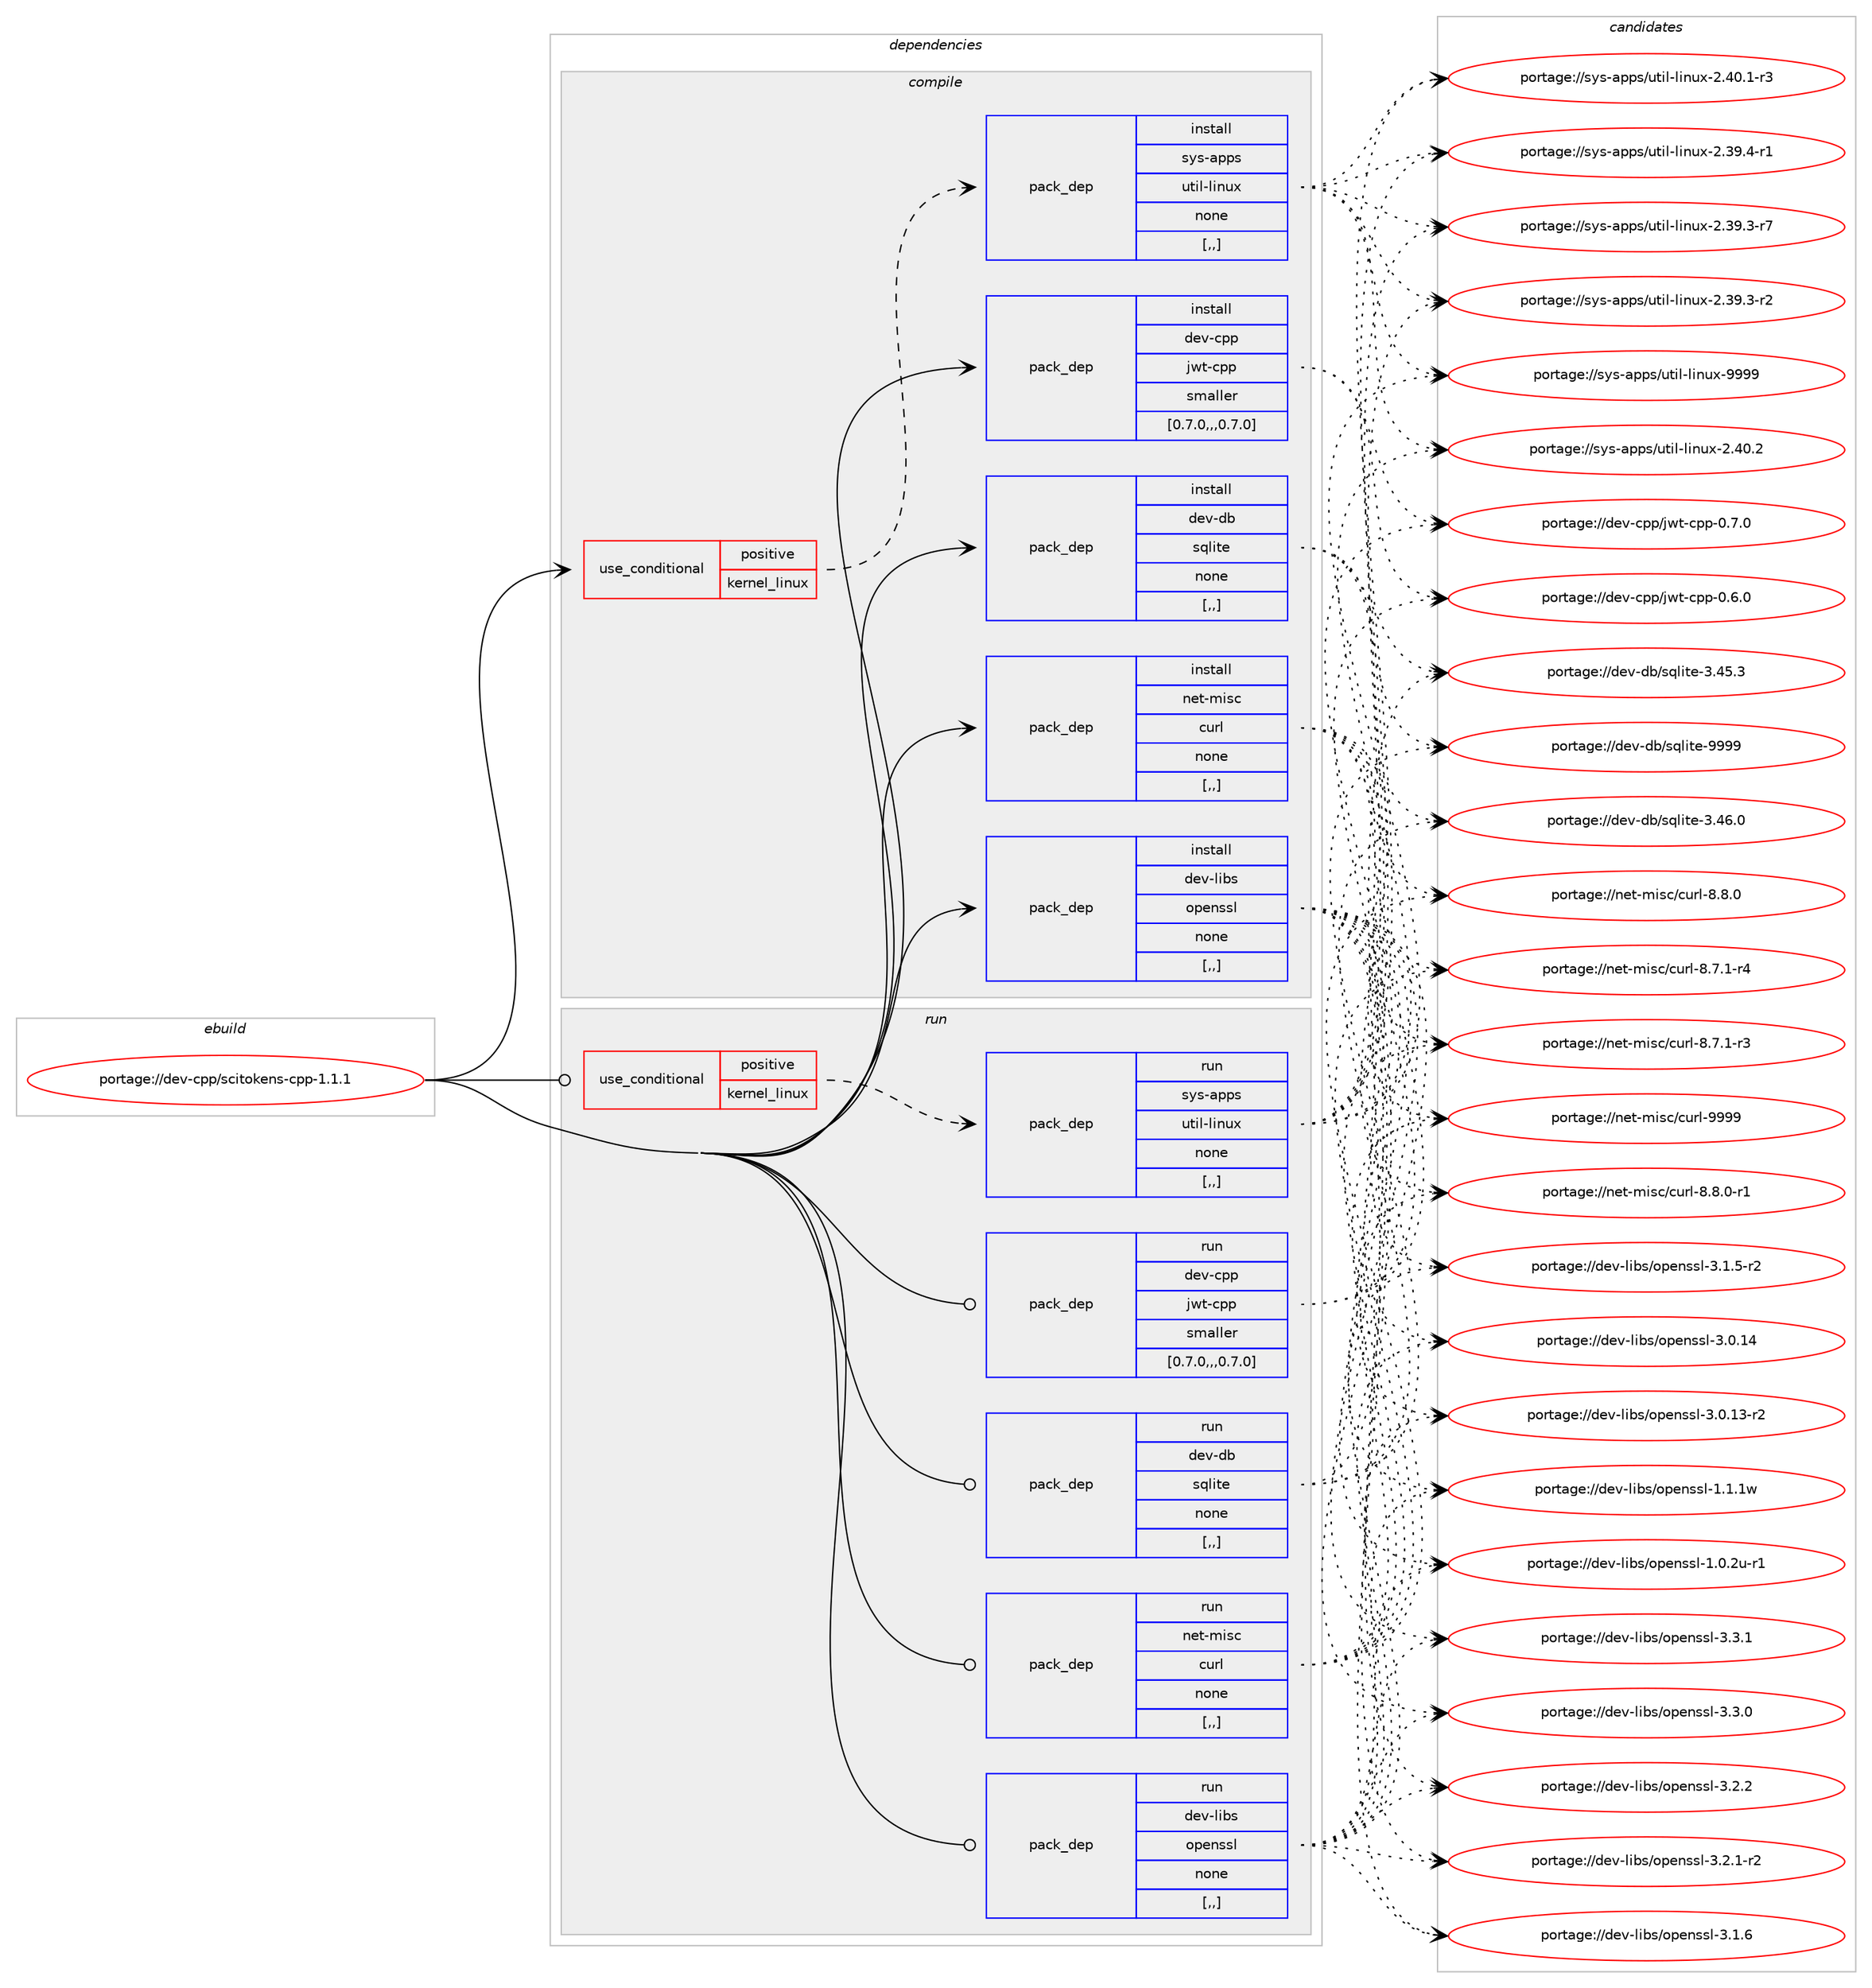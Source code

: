 digraph prolog {

# *************
# Graph options
# *************

newrank=true;
concentrate=true;
compound=true;
graph [rankdir=LR,fontname=Helvetica,fontsize=10,ranksep=1.5];#, ranksep=2.5, nodesep=0.2];
edge  [arrowhead=vee];
node  [fontname=Helvetica,fontsize=10];

# **********
# The ebuild
# **********

subgraph cluster_leftcol {
color=gray;
label=<<i>ebuild</i>>;
id [label="portage://dev-cpp/scitokens-cpp-1.1.1", color=red, width=4, href="../dev-cpp/scitokens-cpp-1.1.1.svg"];
}

# ****************
# The dependencies
# ****************

subgraph cluster_midcol {
color=gray;
label=<<i>dependencies</i>>;
subgraph cluster_compile {
fillcolor="#eeeeee";
style=filled;
label=<<i>compile</i>>;
subgraph cond17121 {
dependency65700 [label=<<TABLE BORDER="0" CELLBORDER="1" CELLSPACING="0" CELLPADDING="4"><TR><TD ROWSPAN="3" CELLPADDING="10">use_conditional</TD></TR><TR><TD>positive</TD></TR><TR><TD>kernel_linux</TD></TR></TABLE>>, shape=none, color=red];
subgraph pack47658 {
dependency65701 [label=<<TABLE BORDER="0" CELLBORDER="1" CELLSPACING="0" CELLPADDING="4" WIDTH="220"><TR><TD ROWSPAN="6" CELLPADDING="30">pack_dep</TD></TR><TR><TD WIDTH="110">install</TD></TR><TR><TD>sys-apps</TD></TR><TR><TD>util-linux</TD></TR><TR><TD>none</TD></TR><TR><TD>[,,]</TD></TR></TABLE>>, shape=none, color=blue];
}
dependency65700:e -> dependency65701:w [weight=20,style="dashed",arrowhead="vee"];
}
id:e -> dependency65700:w [weight=20,style="solid",arrowhead="vee"];
subgraph pack47659 {
dependency65702 [label=<<TABLE BORDER="0" CELLBORDER="1" CELLSPACING="0" CELLPADDING="4" WIDTH="220"><TR><TD ROWSPAN="6" CELLPADDING="30">pack_dep</TD></TR><TR><TD WIDTH="110">install</TD></TR><TR><TD>dev-cpp</TD></TR><TR><TD>jwt-cpp</TD></TR><TR><TD>smaller</TD></TR><TR><TD>[0.7.0,,,0.7.0]</TD></TR></TABLE>>, shape=none, color=blue];
}
id:e -> dependency65702:w [weight=20,style="solid",arrowhead="vee"];
subgraph pack47660 {
dependency65703 [label=<<TABLE BORDER="0" CELLBORDER="1" CELLSPACING="0" CELLPADDING="4" WIDTH="220"><TR><TD ROWSPAN="6" CELLPADDING="30">pack_dep</TD></TR><TR><TD WIDTH="110">install</TD></TR><TR><TD>dev-db</TD></TR><TR><TD>sqlite</TD></TR><TR><TD>none</TD></TR><TR><TD>[,,]</TD></TR></TABLE>>, shape=none, color=blue];
}
id:e -> dependency65703:w [weight=20,style="solid",arrowhead="vee"];
subgraph pack47661 {
dependency65704 [label=<<TABLE BORDER="0" CELLBORDER="1" CELLSPACING="0" CELLPADDING="4" WIDTH="220"><TR><TD ROWSPAN="6" CELLPADDING="30">pack_dep</TD></TR><TR><TD WIDTH="110">install</TD></TR><TR><TD>dev-libs</TD></TR><TR><TD>openssl</TD></TR><TR><TD>none</TD></TR><TR><TD>[,,]</TD></TR></TABLE>>, shape=none, color=blue];
}
id:e -> dependency65704:w [weight=20,style="solid",arrowhead="vee"];
subgraph pack47662 {
dependency65705 [label=<<TABLE BORDER="0" CELLBORDER="1" CELLSPACING="0" CELLPADDING="4" WIDTH="220"><TR><TD ROWSPAN="6" CELLPADDING="30">pack_dep</TD></TR><TR><TD WIDTH="110">install</TD></TR><TR><TD>net-misc</TD></TR><TR><TD>curl</TD></TR><TR><TD>none</TD></TR><TR><TD>[,,]</TD></TR></TABLE>>, shape=none, color=blue];
}
id:e -> dependency65705:w [weight=20,style="solid",arrowhead="vee"];
}
subgraph cluster_compileandrun {
fillcolor="#eeeeee";
style=filled;
label=<<i>compile and run</i>>;
}
subgraph cluster_run {
fillcolor="#eeeeee";
style=filled;
label=<<i>run</i>>;
subgraph cond17122 {
dependency65706 [label=<<TABLE BORDER="0" CELLBORDER="1" CELLSPACING="0" CELLPADDING="4"><TR><TD ROWSPAN="3" CELLPADDING="10">use_conditional</TD></TR><TR><TD>positive</TD></TR><TR><TD>kernel_linux</TD></TR></TABLE>>, shape=none, color=red];
subgraph pack47663 {
dependency65707 [label=<<TABLE BORDER="0" CELLBORDER="1" CELLSPACING="0" CELLPADDING="4" WIDTH="220"><TR><TD ROWSPAN="6" CELLPADDING="30">pack_dep</TD></TR><TR><TD WIDTH="110">run</TD></TR><TR><TD>sys-apps</TD></TR><TR><TD>util-linux</TD></TR><TR><TD>none</TD></TR><TR><TD>[,,]</TD></TR></TABLE>>, shape=none, color=blue];
}
dependency65706:e -> dependency65707:w [weight=20,style="dashed",arrowhead="vee"];
}
id:e -> dependency65706:w [weight=20,style="solid",arrowhead="odot"];
subgraph pack47664 {
dependency65708 [label=<<TABLE BORDER="0" CELLBORDER="1" CELLSPACING="0" CELLPADDING="4" WIDTH="220"><TR><TD ROWSPAN="6" CELLPADDING="30">pack_dep</TD></TR><TR><TD WIDTH="110">run</TD></TR><TR><TD>dev-cpp</TD></TR><TR><TD>jwt-cpp</TD></TR><TR><TD>smaller</TD></TR><TR><TD>[0.7.0,,,0.7.0]</TD></TR></TABLE>>, shape=none, color=blue];
}
id:e -> dependency65708:w [weight=20,style="solid",arrowhead="odot"];
subgraph pack47665 {
dependency65709 [label=<<TABLE BORDER="0" CELLBORDER="1" CELLSPACING="0" CELLPADDING="4" WIDTH="220"><TR><TD ROWSPAN="6" CELLPADDING="30">pack_dep</TD></TR><TR><TD WIDTH="110">run</TD></TR><TR><TD>dev-db</TD></TR><TR><TD>sqlite</TD></TR><TR><TD>none</TD></TR><TR><TD>[,,]</TD></TR></TABLE>>, shape=none, color=blue];
}
id:e -> dependency65709:w [weight=20,style="solid",arrowhead="odot"];
subgraph pack47666 {
dependency65710 [label=<<TABLE BORDER="0" CELLBORDER="1" CELLSPACING="0" CELLPADDING="4" WIDTH="220"><TR><TD ROWSPAN="6" CELLPADDING="30">pack_dep</TD></TR><TR><TD WIDTH="110">run</TD></TR><TR><TD>dev-libs</TD></TR><TR><TD>openssl</TD></TR><TR><TD>none</TD></TR><TR><TD>[,,]</TD></TR></TABLE>>, shape=none, color=blue];
}
id:e -> dependency65710:w [weight=20,style="solid",arrowhead="odot"];
subgraph pack47667 {
dependency65711 [label=<<TABLE BORDER="0" CELLBORDER="1" CELLSPACING="0" CELLPADDING="4" WIDTH="220"><TR><TD ROWSPAN="6" CELLPADDING="30">pack_dep</TD></TR><TR><TD WIDTH="110">run</TD></TR><TR><TD>net-misc</TD></TR><TR><TD>curl</TD></TR><TR><TD>none</TD></TR><TR><TD>[,,]</TD></TR></TABLE>>, shape=none, color=blue];
}
id:e -> dependency65711:w [weight=20,style="solid",arrowhead="odot"];
}
}

# **************
# The candidates
# **************

subgraph cluster_choices {
rank=same;
color=gray;
label=<<i>candidates</i>>;

subgraph choice47658 {
color=black;
nodesep=1;
choice115121115459711211211547117116105108451081051101171204557575757 [label="portage://sys-apps/util-linux-9999", color=red, width=4,href="../sys-apps/util-linux-9999.svg"];
choice1151211154597112112115471171161051084510810511011712045504652484650 [label="portage://sys-apps/util-linux-2.40.2", color=red, width=4,href="../sys-apps/util-linux-2.40.2.svg"];
choice11512111545971121121154711711610510845108105110117120455046524846494511451 [label="portage://sys-apps/util-linux-2.40.1-r3", color=red, width=4,href="../sys-apps/util-linux-2.40.1-r3.svg"];
choice11512111545971121121154711711610510845108105110117120455046515746524511449 [label="portage://sys-apps/util-linux-2.39.4-r1", color=red, width=4,href="../sys-apps/util-linux-2.39.4-r1.svg"];
choice11512111545971121121154711711610510845108105110117120455046515746514511455 [label="portage://sys-apps/util-linux-2.39.3-r7", color=red, width=4,href="../sys-apps/util-linux-2.39.3-r7.svg"];
choice11512111545971121121154711711610510845108105110117120455046515746514511450 [label="portage://sys-apps/util-linux-2.39.3-r2", color=red, width=4,href="../sys-apps/util-linux-2.39.3-r2.svg"];
dependency65701:e -> choice115121115459711211211547117116105108451081051101171204557575757:w [style=dotted,weight="100"];
dependency65701:e -> choice1151211154597112112115471171161051084510810511011712045504652484650:w [style=dotted,weight="100"];
dependency65701:e -> choice11512111545971121121154711711610510845108105110117120455046524846494511451:w [style=dotted,weight="100"];
dependency65701:e -> choice11512111545971121121154711711610510845108105110117120455046515746524511449:w [style=dotted,weight="100"];
dependency65701:e -> choice11512111545971121121154711711610510845108105110117120455046515746514511455:w [style=dotted,weight="100"];
dependency65701:e -> choice11512111545971121121154711711610510845108105110117120455046515746514511450:w [style=dotted,weight="100"];
}
subgraph choice47659 {
color=black;
nodesep=1;
choice1001011184599112112471061191164599112112454846554648 [label="portage://dev-cpp/jwt-cpp-0.7.0", color=red, width=4,href="../dev-cpp/jwt-cpp-0.7.0.svg"];
choice1001011184599112112471061191164599112112454846544648 [label="portage://dev-cpp/jwt-cpp-0.6.0", color=red, width=4,href="../dev-cpp/jwt-cpp-0.6.0.svg"];
dependency65702:e -> choice1001011184599112112471061191164599112112454846554648:w [style=dotted,weight="100"];
dependency65702:e -> choice1001011184599112112471061191164599112112454846544648:w [style=dotted,weight="100"];
}
subgraph choice47660 {
color=black;
nodesep=1;
choice1001011184510098471151131081051161014557575757 [label="portage://dev-db/sqlite-9999", color=red, width=4,href="../dev-db/sqlite-9999.svg"];
choice10010111845100984711511310810511610145514652544648 [label="portage://dev-db/sqlite-3.46.0", color=red, width=4,href="../dev-db/sqlite-3.46.0.svg"];
choice10010111845100984711511310810511610145514652534651 [label="portage://dev-db/sqlite-3.45.3", color=red, width=4,href="../dev-db/sqlite-3.45.3.svg"];
dependency65703:e -> choice1001011184510098471151131081051161014557575757:w [style=dotted,weight="100"];
dependency65703:e -> choice10010111845100984711511310810511610145514652544648:w [style=dotted,weight="100"];
dependency65703:e -> choice10010111845100984711511310810511610145514652534651:w [style=dotted,weight="100"];
}
subgraph choice47661 {
color=black;
nodesep=1;
choice100101118451081059811547111112101110115115108455146514649 [label="portage://dev-libs/openssl-3.3.1", color=red, width=4,href="../dev-libs/openssl-3.3.1.svg"];
choice100101118451081059811547111112101110115115108455146514648 [label="portage://dev-libs/openssl-3.3.0", color=red, width=4,href="../dev-libs/openssl-3.3.0.svg"];
choice100101118451081059811547111112101110115115108455146504650 [label="portage://dev-libs/openssl-3.2.2", color=red, width=4,href="../dev-libs/openssl-3.2.2.svg"];
choice1001011184510810598115471111121011101151151084551465046494511450 [label="portage://dev-libs/openssl-3.2.1-r2", color=red, width=4,href="../dev-libs/openssl-3.2.1-r2.svg"];
choice100101118451081059811547111112101110115115108455146494654 [label="portage://dev-libs/openssl-3.1.6", color=red, width=4,href="../dev-libs/openssl-3.1.6.svg"];
choice1001011184510810598115471111121011101151151084551464946534511450 [label="portage://dev-libs/openssl-3.1.5-r2", color=red, width=4,href="../dev-libs/openssl-3.1.5-r2.svg"];
choice10010111845108105981154711111210111011511510845514648464952 [label="portage://dev-libs/openssl-3.0.14", color=red, width=4,href="../dev-libs/openssl-3.0.14.svg"];
choice100101118451081059811547111112101110115115108455146484649514511450 [label="portage://dev-libs/openssl-3.0.13-r2", color=red, width=4,href="../dev-libs/openssl-3.0.13-r2.svg"];
choice100101118451081059811547111112101110115115108454946494649119 [label="portage://dev-libs/openssl-1.1.1w", color=red, width=4,href="../dev-libs/openssl-1.1.1w.svg"];
choice1001011184510810598115471111121011101151151084549464846501174511449 [label="portage://dev-libs/openssl-1.0.2u-r1", color=red, width=4,href="../dev-libs/openssl-1.0.2u-r1.svg"];
dependency65704:e -> choice100101118451081059811547111112101110115115108455146514649:w [style=dotted,weight="100"];
dependency65704:e -> choice100101118451081059811547111112101110115115108455146514648:w [style=dotted,weight="100"];
dependency65704:e -> choice100101118451081059811547111112101110115115108455146504650:w [style=dotted,weight="100"];
dependency65704:e -> choice1001011184510810598115471111121011101151151084551465046494511450:w [style=dotted,weight="100"];
dependency65704:e -> choice100101118451081059811547111112101110115115108455146494654:w [style=dotted,weight="100"];
dependency65704:e -> choice1001011184510810598115471111121011101151151084551464946534511450:w [style=dotted,weight="100"];
dependency65704:e -> choice10010111845108105981154711111210111011511510845514648464952:w [style=dotted,weight="100"];
dependency65704:e -> choice100101118451081059811547111112101110115115108455146484649514511450:w [style=dotted,weight="100"];
dependency65704:e -> choice100101118451081059811547111112101110115115108454946494649119:w [style=dotted,weight="100"];
dependency65704:e -> choice1001011184510810598115471111121011101151151084549464846501174511449:w [style=dotted,weight="100"];
}
subgraph choice47662 {
color=black;
nodesep=1;
choice110101116451091051159947991171141084557575757 [label="portage://net-misc/curl-9999", color=red, width=4,href="../net-misc/curl-9999.svg"];
choice110101116451091051159947991171141084556465646484511449 [label="portage://net-misc/curl-8.8.0-r1", color=red, width=4,href="../net-misc/curl-8.8.0-r1.svg"];
choice11010111645109105115994799117114108455646564648 [label="portage://net-misc/curl-8.8.0", color=red, width=4,href="../net-misc/curl-8.8.0.svg"];
choice110101116451091051159947991171141084556465546494511452 [label="portage://net-misc/curl-8.7.1-r4", color=red, width=4,href="../net-misc/curl-8.7.1-r4.svg"];
choice110101116451091051159947991171141084556465546494511451 [label="portage://net-misc/curl-8.7.1-r3", color=red, width=4,href="../net-misc/curl-8.7.1-r3.svg"];
dependency65705:e -> choice110101116451091051159947991171141084557575757:w [style=dotted,weight="100"];
dependency65705:e -> choice110101116451091051159947991171141084556465646484511449:w [style=dotted,weight="100"];
dependency65705:e -> choice11010111645109105115994799117114108455646564648:w [style=dotted,weight="100"];
dependency65705:e -> choice110101116451091051159947991171141084556465546494511452:w [style=dotted,weight="100"];
dependency65705:e -> choice110101116451091051159947991171141084556465546494511451:w [style=dotted,weight="100"];
}
subgraph choice47663 {
color=black;
nodesep=1;
choice115121115459711211211547117116105108451081051101171204557575757 [label="portage://sys-apps/util-linux-9999", color=red, width=4,href="../sys-apps/util-linux-9999.svg"];
choice1151211154597112112115471171161051084510810511011712045504652484650 [label="portage://sys-apps/util-linux-2.40.2", color=red, width=4,href="../sys-apps/util-linux-2.40.2.svg"];
choice11512111545971121121154711711610510845108105110117120455046524846494511451 [label="portage://sys-apps/util-linux-2.40.1-r3", color=red, width=4,href="../sys-apps/util-linux-2.40.1-r3.svg"];
choice11512111545971121121154711711610510845108105110117120455046515746524511449 [label="portage://sys-apps/util-linux-2.39.4-r1", color=red, width=4,href="../sys-apps/util-linux-2.39.4-r1.svg"];
choice11512111545971121121154711711610510845108105110117120455046515746514511455 [label="portage://sys-apps/util-linux-2.39.3-r7", color=red, width=4,href="../sys-apps/util-linux-2.39.3-r7.svg"];
choice11512111545971121121154711711610510845108105110117120455046515746514511450 [label="portage://sys-apps/util-linux-2.39.3-r2", color=red, width=4,href="../sys-apps/util-linux-2.39.3-r2.svg"];
dependency65707:e -> choice115121115459711211211547117116105108451081051101171204557575757:w [style=dotted,weight="100"];
dependency65707:e -> choice1151211154597112112115471171161051084510810511011712045504652484650:w [style=dotted,weight="100"];
dependency65707:e -> choice11512111545971121121154711711610510845108105110117120455046524846494511451:w [style=dotted,weight="100"];
dependency65707:e -> choice11512111545971121121154711711610510845108105110117120455046515746524511449:w [style=dotted,weight="100"];
dependency65707:e -> choice11512111545971121121154711711610510845108105110117120455046515746514511455:w [style=dotted,weight="100"];
dependency65707:e -> choice11512111545971121121154711711610510845108105110117120455046515746514511450:w [style=dotted,weight="100"];
}
subgraph choice47664 {
color=black;
nodesep=1;
choice1001011184599112112471061191164599112112454846554648 [label="portage://dev-cpp/jwt-cpp-0.7.0", color=red, width=4,href="../dev-cpp/jwt-cpp-0.7.0.svg"];
choice1001011184599112112471061191164599112112454846544648 [label="portage://dev-cpp/jwt-cpp-0.6.0", color=red, width=4,href="../dev-cpp/jwt-cpp-0.6.0.svg"];
dependency65708:e -> choice1001011184599112112471061191164599112112454846554648:w [style=dotted,weight="100"];
dependency65708:e -> choice1001011184599112112471061191164599112112454846544648:w [style=dotted,weight="100"];
}
subgraph choice47665 {
color=black;
nodesep=1;
choice1001011184510098471151131081051161014557575757 [label="portage://dev-db/sqlite-9999", color=red, width=4,href="../dev-db/sqlite-9999.svg"];
choice10010111845100984711511310810511610145514652544648 [label="portage://dev-db/sqlite-3.46.0", color=red, width=4,href="../dev-db/sqlite-3.46.0.svg"];
choice10010111845100984711511310810511610145514652534651 [label="portage://dev-db/sqlite-3.45.3", color=red, width=4,href="../dev-db/sqlite-3.45.3.svg"];
dependency65709:e -> choice1001011184510098471151131081051161014557575757:w [style=dotted,weight="100"];
dependency65709:e -> choice10010111845100984711511310810511610145514652544648:w [style=dotted,weight="100"];
dependency65709:e -> choice10010111845100984711511310810511610145514652534651:w [style=dotted,weight="100"];
}
subgraph choice47666 {
color=black;
nodesep=1;
choice100101118451081059811547111112101110115115108455146514649 [label="portage://dev-libs/openssl-3.3.1", color=red, width=4,href="../dev-libs/openssl-3.3.1.svg"];
choice100101118451081059811547111112101110115115108455146514648 [label="portage://dev-libs/openssl-3.3.0", color=red, width=4,href="../dev-libs/openssl-3.3.0.svg"];
choice100101118451081059811547111112101110115115108455146504650 [label="portage://dev-libs/openssl-3.2.2", color=red, width=4,href="../dev-libs/openssl-3.2.2.svg"];
choice1001011184510810598115471111121011101151151084551465046494511450 [label="portage://dev-libs/openssl-3.2.1-r2", color=red, width=4,href="../dev-libs/openssl-3.2.1-r2.svg"];
choice100101118451081059811547111112101110115115108455146494654 [label="portage://dev-libs/openssl-3.1.6", color=red, width=4,href="../dev-libs/openssl-3.1.6.svg"];
choice1001011184510810598115471111121011101151151084551464946534511450 [label="portage://dev-libs/openssl-3.1.5-r2", color=red, width=4,href="../dev-libs/openssl-3.1.5-r2.svg"];
choice10010111845108105981154711111210111011511510845514648464952 [label="portage://dev-libs/openssl-3.0.14", color=red, width=4,href="../dev-libs/openssl-3.0.14.svg"];
choice100101118451081059811547111112101110115115108455146484649514511450 [label="portage://dev-libs/openssl-3.0.13-r2", color=red, width=4,href="../dev-libs/openssl-3.0.13-r2.svg"];
choice100101118451081059811547111112101110115115108454946494649119 [label="portage://dev-libs/openssl-1.1.1w", color=red, width=4,href="../dev-libs/openssl-1.1.1w.svg"];
choice1001011184510810598115471111121011101151151084549464846501174511449 [label="portage://dev-libs/openssl-1.0.2u-r1", color=red, width=4,href="../dev-libs/openssl-1.0.2u-r1.svg"];
dependency65710:e -> choice100101118451081059811547111112101110115115108455146514649:w [style=dotted,weight="100"];
dependency65710:e -> choice100101118451081059811547111112101110115115108455146514648:w [style=dotted,weight="100"];
dependency65710:e -> choice100101118451081059811547111112101110115115108455146504650:w [style=dotted,weight="100"];
dependency65710:e -> choice1001011184510810598115471111121011101151151084551465046494511450:w [style=dotted,weight="100"];
dependency65710:e -> choice100101118451081059811547111112101110115115108455146494654:w [style=dotted,weight="100"];
dependency65710:e -> choice1001011184510810598115471111121011101151151084551464946534511450:w [style=dotted,weight="100"];
dependency65710:e -> choice10010111845108105981154711111210111011511510845514648464952:w [style=dotted,weight="100"];
dependency65710:e -> choice100101118451081059811547111112101110115115108455146484649514511450:w [style=dotted,weight="100"];
dependency65710:e -> choice100101118451081059811547111112101110115115108454946494649119:w [style=dotted,weight="100"];
dependency65710:e -> choice1001011184510810598115471111121011101151151084549464846501174511449:w [style=dotted,weight="100"];
}
subgraph choice47667 {
color=black;
nodesep=1;
choice110101116451091051159947991171141084557575757 [label="portage://net-misc/curl-9999", color=red, width=4,href="../net-misc/curl-9999.svg"];
choice110101116451091051159947991171141084556465646484511449 [label="portage://net-misc/curl-8.8.0-r1", color=red, width=4,href="../net-misc/curl-8.8.0-r1.svg"];
choice11010111645109105115994799117114108455646564648 [label="portage://net-misc/curl-8.8.0", color=red, width=4,href="../net-misc/curl-8.8.0.svg"];
choice110101116451091051159947991171141084556465546494511452 [label="portage://net-misc/curl-8.7.1-r4", color=red, width=4,href="../net-misc/curl-8.7.1-r4.svg"];
choice110101116451091051159947991171141084556465546494511451 [label="portage://net-misc/curl-8.7.1-r3", color=red, width=4,href="../net-misc/curl-8.7.1-r3.svg"];
dependency65711:e -> choice110101116451091051159947991171141084557575757:w [style=dotted,weight="100"];
dependency65711:e -> choice110101116451091051159947991171141084556465646484511449:w [style=dotted,weight="100"];
dependency65711:e -> choice11010111645109105115994799117114108455646564648:w [style=dotted,weight="100"];
dependency65711:e -> choice110101116451091051159947991171141084556465546494511452:w [style=dotted,weight="100"];
dependency65711:e -> choice110101116451091051159947991171141084556465546494511451:w [style=dotted,weight="100"];
}
}

}
